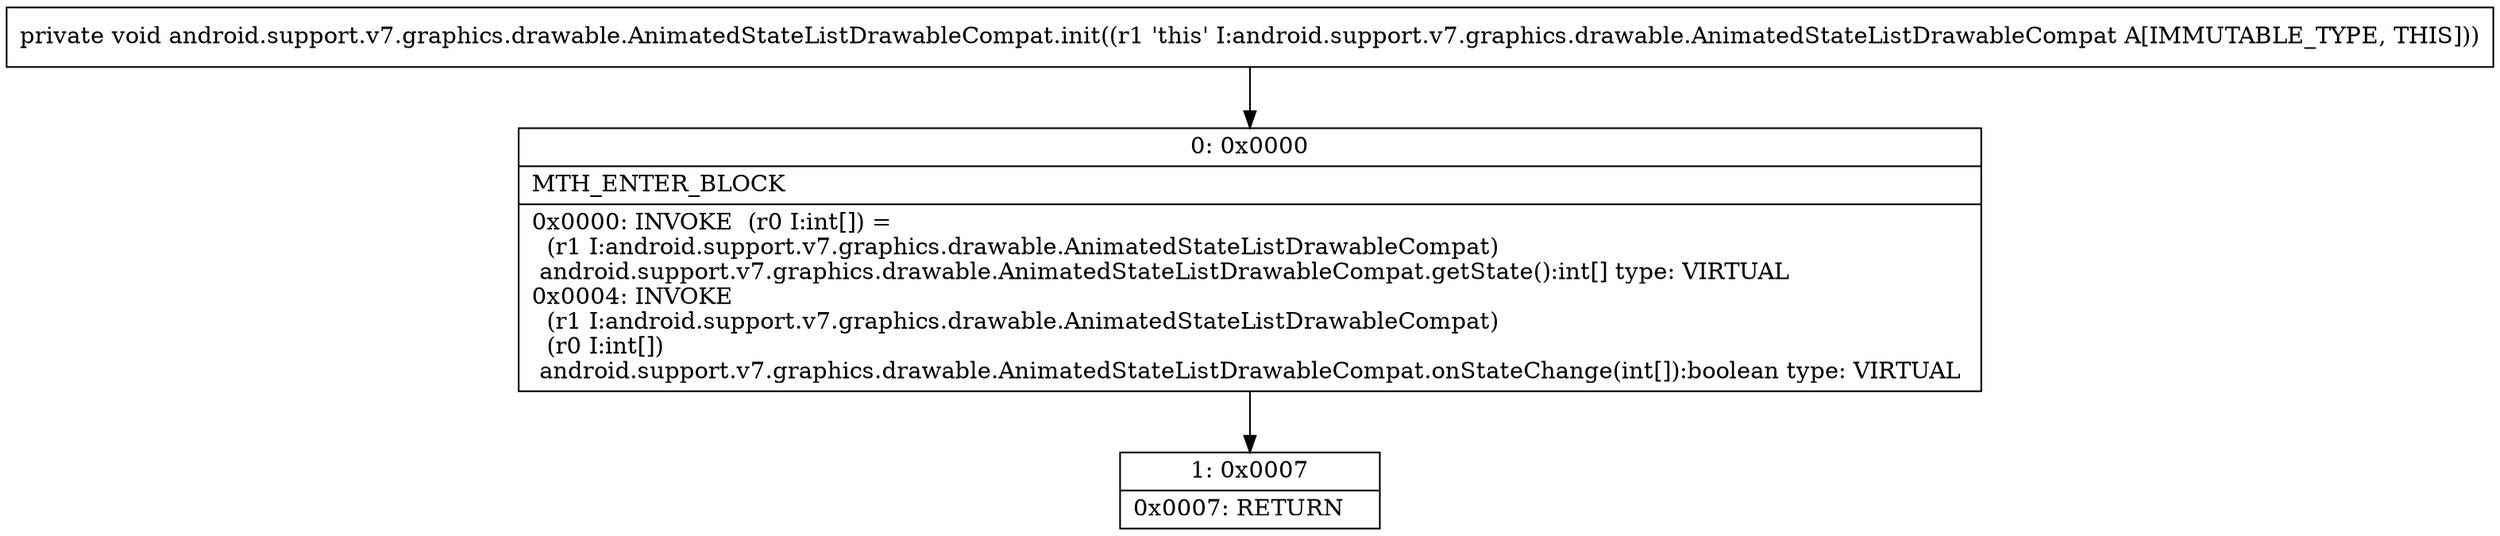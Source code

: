 digraph "CFG forandroid.support.v7.graphics.drawable.AnimatedStateListDrawableCompat.init()V" {
Node_0 [shape=record,label="{0\:\ 0x0000|MTH_ENTER_BLOCK\l|0x0000: INVOKE  (r0 I:int[]) = \l  (r1 I:android.support.v7.graphics.drawable.AnimatedStateListDrawableCompat)\l android.support.v7.graphics.drawable.AnimatedStateListDrawableCompat.getState():int[] type: VIRTUAL \l0x0004: INVOKE  \l  (r1 I:android.support.v7.graphics.drawable.AnimatedStateListDrawableCompat)\l  (r0 I:int[])\l android.support.v7.graphics.drawable.AnimatedStateListDrawableCompat.onStateChange(int[]):boolean type: VIRTUAL \l}"];
Node_1 [shape=record,label="{1\:\ 0x0007|0x0007: RETURN   \l}"];
MethodNode[shape=record,label="{private void android.support.v7.graphics.drawable.AnimatedStateListDrawableCompat.init((r1 'this' I:android.support.v7.graphics.drawable.AnimatedStateListDrawableCompat A[IMMUTABLE_TYPE, THIS])) }"];
MethodNode -> Node_0;
Node_0 -> Node_1;
}


